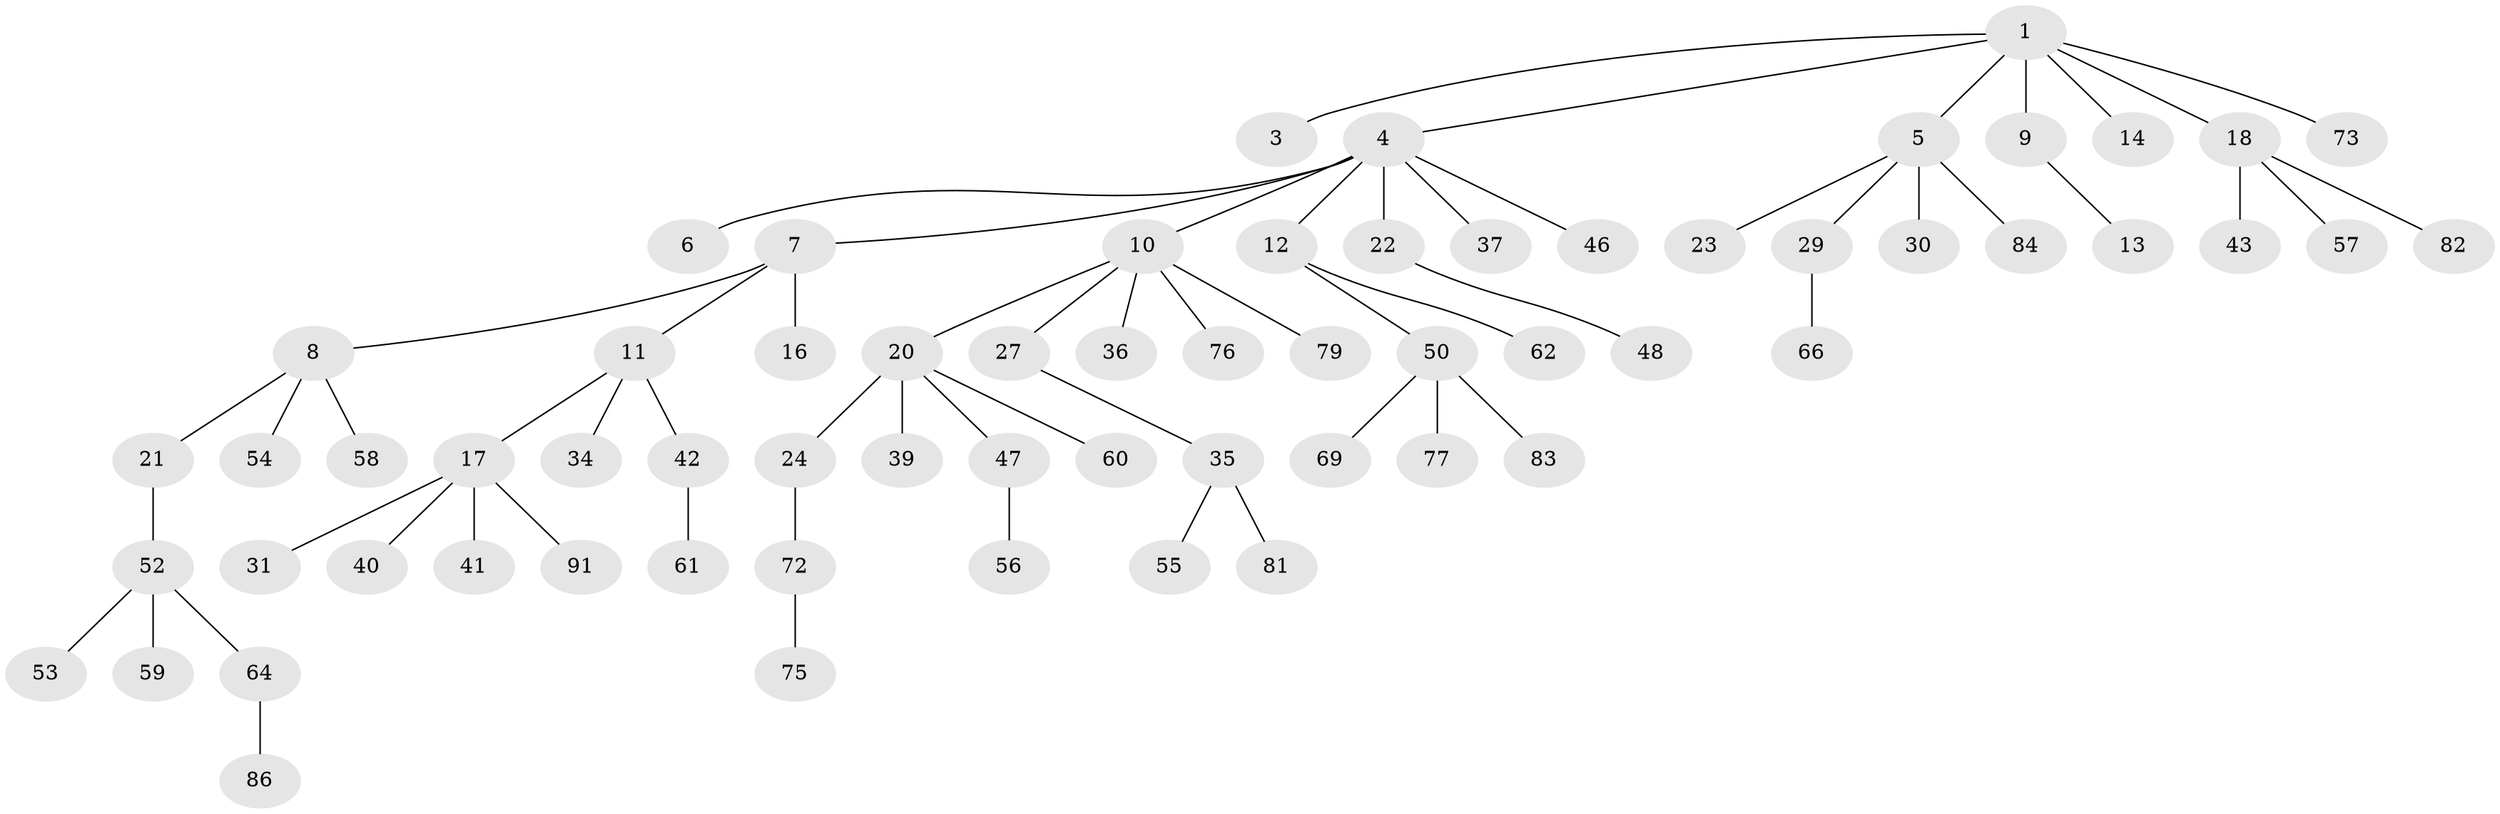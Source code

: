 // original degree distribution, {5: 0.06521739130434782, 4: 0.06521739130434782, 2: 0.20652173913043478, 9: 0.010869565217391304, 1: 0.5543478260869565, 3: 0.08695652173913043, 6: 0.010869565217391304}
// Generated by graph-tools (version 1.1) at 2025/11/02/27/25 16:11:27]
// undirected, 64 vertices, 63 edges
graph export_dot {
graph [start="1"]
  node [color=gray90,style=filled];
  1 [super="+2"];
  3 [super="+90"];
  4 [super="+87"];
  5 [super="+28"];
  6;
  7;
  8 [super="+38"];
  9;
  10 [super="+15"];
  11 [super="+45"];
  12 [super="+26"];
  13 [super="+44"];
  14 [super="+25"];
  16;
  17 [super="+19"];
  18;
  20 [super="+65"];
  21 [super="+70"];
  22 [super="+89"];
  23;
  24 [super="+32"];
  27 [super="+33"];
  29;
  30 [super="+74"];
  31;
  34;
  35 [super="+51"];
  36 [super="+71"];
  37 [super="+49"];
  39 [super="+68"];
  40;
  41;
  42 [super="+85"];
  43;
  46 [super="+80"];
  47 [super="+92"];
  48;
  50 [super="+78"];
  52 [super="+88"];
  53;
  54;
  55;
  56;
  57 [super="+63"];
  58;
  59;
  60;
  61;
  62;
  64;
  66 [super="+67"];
  69;
  72;
  73;
  75;
  76;
  77;
  79;
  81;
  82;
  83;
  84;
  86;
  91;
  1 -- 3;
  1 -- 4;
  1 -- 5;
  1 -- 73;
  1 -- 18;
  1 -- 9;
  1 -- 14;
  4 -- 6;
  4 -- 7;
  4 -- 10;
  4 -- 12;
  4 -- 22;
  4 -- 37;
  4 -- 46;
  5 -- 23;
  5 -- 29;
  5 -- 30;
  5 -- 84;
  7 -- 8;
  7 -- 11;
  7 -- 16;
  8 -- 21;
  8 -- 58;
  8 -- 54;
  9 -- 13;
  10 -- 20;
  10 -- 76;
  10 -- 79;
  10 -- 27;
  10 -- 36;
  11 -- 17;
  11 -- 34;
  11 -- 42;
  12 -- 50;
  12 -- 62;
  17 -- 31;
  17 -- 40;
  17 -- 91;
  17 -- 41;
  18 -- 43;
  18 -- 57;
  18 -- 82;
  20 -- 24;
  20 -- 39;
  20 -- 47;
  20 -- 60;
  21 -- 52;
  22 -- 48;
  24 -- 72;
  27 -- 35;
  29 -- 66;
  35 -- 55;
  35 -- 81;
  42 -- 61;
  47 -- 56;
  50 -- 69;
  50 -- 77;
  50 -- 83;
  52 -- 53;
  52 -- 59;
  52 -- 64;
  64 -- 86;
  72 -- 75;
}
